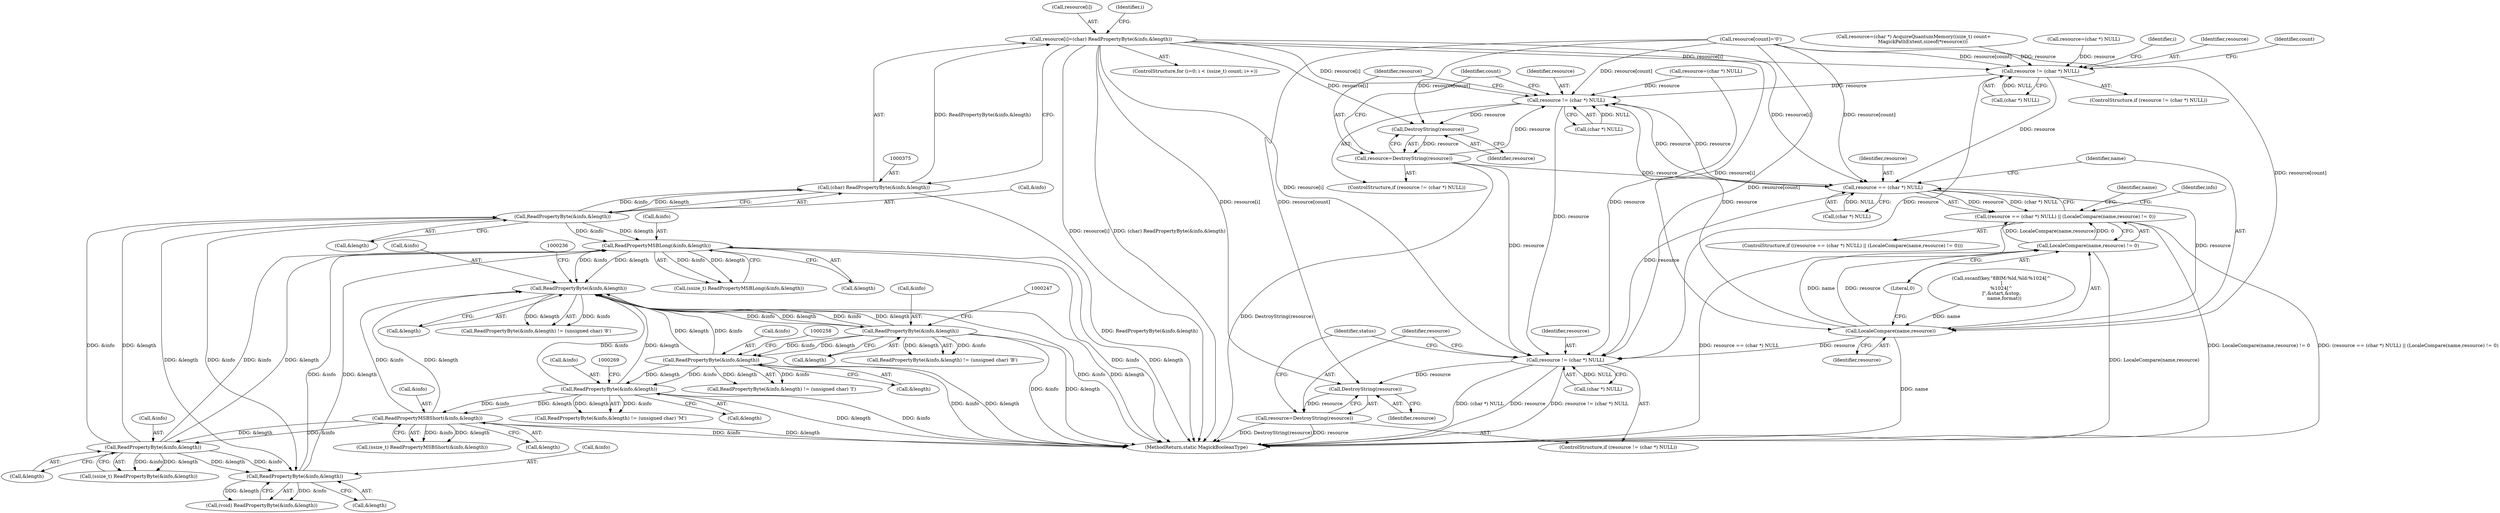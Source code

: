 digraph "0_ImageMagick_dd84447b63a71fa8c3f47071b09454efc667767b@array" {
"1000370" [label="(Call,resource[i]=(char) ReadPropertyByte(&info,&length))"];
"1000374" [label="(Call,(char) ReadPropertyByte(&info,&length))"];
"1000376" [label="(Call,ReadPropertyByte(&info,&length))"];
"1000309" [label="(Call,ReadPropertyByte(&info,&length))"];
"1000276" [label="(Call,ReadPropertyMSBShort(&info,&length))"];
"1000263" [label="(Call,ReadPropertyByte(&info,&length))"];
"1000252" [label="(Call,ReadPropertyByte(&info,&length))"];
"1000241" [label="(Call,ReadPropertyByte(&info,&length))"];
"1000230" [label="(Call,ReadPropertyByte(&info,&length))"];
"1000403" [label="(Call,ReadPropertyMSBLong(&info,&length))"];
"1000394" [label="(Call,ReadPropertyByte(&info,&length))"];
"1000296" [label="(Call,resource != (char *) NULL)"];
"1000303" [label="(Call,DestroyString(resource))"];
"1000301" [label="(Call,resource=DestroyString(resource))"];
"1000435" [label="(Call,resource == (char *) NULL)"];
"1000434" [label="(Call,(resource == (char *) NULL) || (LocaleCompare(name,resource) != 0))"];
"1000441" [label="(Call,LocaleCompare(name,resource))"];
"1000440" [label="(Call,LocaleCompare(name,resource) != 0)"];
"1000615" [label="(Call,resource != (char *) NULL)"];
"1000622" [label="(Call,DestroyString(resource))"];
"1000620" [label="(Call,resource=DestroyString(resource))"];
"1000353" [label="(Call,resource != (char *) NULL)"];
"1000441" [label="(Call,LocaleCompare(name,resource))"];
"1000253" [label="(Call,&info)"];
"1000389" [label="(Identifier,count)"];
"1000264" [label="(Call,&info)"];
"1000251" [label="(Call,ReadPropertyByte(&info,&length) != (unsigned char) 'I')"];
"1000436" [label="(Identifier,resource)"];
"1000339" [label="(Call,resource=(char *) AcquireQuantumMemory((size_t) count+\n            MagickPathExtent,sizeof(*resource)))"];
"1000325" [label="(Call,resource=(char *) NULL)"];
"1000298" [label="(Call,(char *) NULL)"];
"1000615" [label="(Call,resource != (char *) NULL)"];
"1000392" [label="(Call,(void) ReadPropertyByte(&info,&length))"];
"1000263" [label="(Call,ReadPropertyByte(&info,&length))"];
"1000435" [label="(Call,resource == (char *) NULL)"];
"1000309" [label="(Call,ReadPropertyByte(&info,&length))"];
"1000296" [label="(Call,resource != (char *) NULL)"];
"1000371" [label="(Call,resource[i])"];
"1000404" [label="(Call,&info)"];
"1000302" [label="(Identifier,resource)"];
"1000444" [label="(Literal,0)"];
"1000231" [label="(Call,&info)"];
"1000361" [label="(Identifier,i)"];
"1000397" [label="(Call,&length)"];
"1000614" [label="(ControlStructure,if (resource != (char *) NULL))"];
"1000623" [label="(Identifier,resource)"];
"1000306" [label="(Identifier,count)"];
"1000369" [label="(Identifier,i)"];
"1000297" [label="(Identifier,resource)"];
"1000381" [label="(Call,resource[count]='\0')"];
"1000374" [label="(Call,(char) ReadPropertyByte(&info,&length))"];
"1000394" [label="(Call,ReadPropertyByte(&info,&length))"];
"1000401" [label="(Call,(ssize_t) ReadPropertyMSBLong(&info,&length))"];
"1000312" [label="(Call,&length)"];
"1000276" [label="(Call,ReadPropertyMSBShort(&info,&length))"];
"1000352" [label="(ControlStructure,if (resource != (char *) NULL))"];
"1000301" [label="(Call,resource=DestroyString(resource))"];
"1000370" [label="(Call,resource[i]=(char) ReadPropertyByte(&info,&length))"];
"1000354" [label="(Identifier,resource)"];
"1000376" [label="(Call,ReadPropertyByte(&info,&length))"];
"1000626" [label="(MethodReturn,static MagickBooleanType)"];
"1000353" [label="(Call,resource != (char *) NULL)"];
"1000255" [label="(Call,&length)"];
"1000274" [label="(Call,(ssize_t) ReadPropertyMSBShort(&info,&length))"];
"1000440" [label="(Call,LocaleCompare(name,resource) != 0)"];
"1000310" [label="(Call,&info)"];
"1000295" [label="(ControlStructure,if (resource != (char *) NULL))"];
"1000307" [label="(Call,(ssize_t) ReadPropertyByte(&info,&length))"];
"1000244" [label="(Call,&length)"];
"1000266" [label="(Call,&length)"];
"1000379" [label="(Call,&length)"];
"1000616" [label="(Identifier,resource)"];
"1000434" [label="(Call,(resource == (char *) NULL) || (LocaleCompare(name,resource) != 0))"];
"1000303" [label="(Call,DestroyString(resource))"];
"1000240" [label="(Call,ReadPropertyByte(&info,&length) != (unsigned char) 'B')"];
"1000617" [label="(Call,(char *) NULL)"];
"1000252" [label="(Call,ReadPropertyByte(&info,&length))"];
"1000242" [label="(Call,&info)"];
"1000355" [label="(Call,(char *) NULL)"];
"1000377" [label="(Call,&info)"];
"1000140" [label="(Call,sscanf(key,\"8BIM:%ld,%ld:%1024[^\n]\n%1024[^\n]\",&start,&stop,\n    name,format))"];
"1000622" [label="(Call,DestroyString(resource))"];
"1000403" [label="(Call,ReadPropertyMSBLong(&info,&length))"];
"1000443" [label="(Identifier,resource)"];
"1000406" [label="(Call,&length)"];
"1000359" [label="(ControlStructure,for (i=0; i < (ssize_t) count; i++))"];
"1000447" [label="(Identifier,info)"];
"1000203" [label="(Call,resource=(char *) NULL)"];
"1000437" [label="(Call,(char *) NULL)"];
"1000230" [label="(Call,ReadPropertyByte(&info,&length))"];
"1000262" [label="(Call,ReadPropertyByte(&info,&length) != (unsigned char) 'M')"];
"1000395" [label="(Call,&info)"];
"1000461" [label="(Identifier,name)"];
"1000620" [label="(Call,resource=DestroyString(resource))"];
"1000241" [label="(Call,ReadPropertyByte(&info,&length))"];
"1000433" [label="(ControlStructure,if ((resource == (char *) NULL) || (LocaleCompare(name,resource) != 0)))"];
"1000442" [label="(Identifier,name)"];
"1000233" [label="(Call,&length)"];
"1000621" [label="(Identifier,resource)"];
"1000304" [label="(Identifier,resource)"];
"1000625" [label="(Identifier,status)"];
"1000279" [label="(Call,&length)"];
"1000277" [label="(Call,&info)"];
"1000229" [label="(Call,ReadPropertyByte(&info,&length) != (unsigned char) '8')"];
"1000370" -> "1000359"  [label="AST: "];
"1000370" -> "1000374"  [label="CFG: "];
"1000371" -> "1000370"  [label="AST: "];
"1000374" -> "1000370"  [label="AST: "];
"1000369" -> "1000370"  [label="CFG: "];
"1000370" -> "1000626"  [label="DDG: (char) ReadPropertyByte(&info,&length)"];
"1000370" -> "1000626"  [label="DDG: resource[i]"];
"1000370" -> "1000296"  [label="DDG: resource[i]"];
"1000370" -> "1000303"  [label="DDG: resource[i]"];
"1000370" -> "1000353"  [label="DDG: resource[i]"];
"1000374" -> "1000370"  [label="DDG: ReadPropertyByte(&info,&length)"];
"1000370" -> "1000435"  [label="DDG: resource[i]"];
"1000370" -> "1000441"  [label="DDG: resource[i]"];
"1000370" -> "1000615"  [label="DDG: resource[i]"];
"1000370" -> "1000622"  [label="DDG: resource[i]"];
"1000374" -> "1000376"  [label="CFG: "];
"1000375" -> "1000374"  [label="AST: "];
"1000376" -> "1000374"  [label="AST: "];
"1000374" -> "1000626"  [label="DDG: ReadPropertyByte(&info,&length)"];
"1000376" -> "1000374"  [label="DDG: &info"];
"1000376" -> "1000374"  [label="DDG: &length"];
"1000376" -> "1000379"  [label="CFG: "];
"1000377" -> "1000376"  [label="AST: "];
"1000379" -> "1000376"  [label="AST: "];
"1000309" -> "1000376"  [label="DDG: &info"];
"1000309" -> "1000376"  [label="DDG: &length"];
"1000376" -> "1000394"  [label="DDG: &info"];
"1000376" -> "1000394"  [label="DDG: &length"];
"1000376" -> "1000403"  [label="DDG: &info"];
"1000376" -> "1000403"  [label="DDG: &length"];
"1000309" -> "1000307"  [label="AST: "];
"1000309" -> "1000312"  [label="CFG: "];
"1000310" -> "1000309"  [label="AST: "];
"1000312" -> "1000309"  [label="AST: "];
"1000307" -> "1000309"  [label="CFG: "];
"1000309" -> "1000307"  [label="DDG: &info"];
"1000309" -> "1000307"  [label="DDG: &length"];
"1000276" -> "1000309"  [label="DDG: &info"];
"1000276" -> "1000309"  [label="DDG: &length"];
"1000309" -> "1000394"  [label="DDG: &info"];
"1000309" -> "1000394"  [label="DDG: &length"];
"1000309" -> "1000403"  [label="DDG: &info"];
"1000309" -> "1000403"  [label="DDG: &length"];
"1000276" -> "1000274"  [label="AST: "];
"1000276" -> "1000279"  [label="CFG: "];
"1000277" -> "1000276"  [label="AST: "];
"1000279" -> "1000276"  [label="AST: "];
"1000274" -> "1000276"  [label="CFG: "];
"1000276" -> "1000626"  [label="DDG: &info"];
"1000276" -> "1000626"  [label="DDG: &length"];
"1000276" -> "1000230"  [label="DDG: &info"];
"1000276" -> "1000230"  [label="DDG: &length"];
"1000276" -> "1000274"  [label="DDG: &info"];
"1000276" -> "1000274"  [label="DDG: &length"];
"1000263" -> "1000276"  [label="DDG: &info"];
"1000263" -> "1000276"  [label="DDG: &length"];
"1000263" -> "1000262"  [label="AST: "];
"1000263" -> "1000266"  [label="CFG: "];
"1000264" -> "1000263"  [label="AST: "];
"1000266" -> "1000263"  [label="AST: "];
"1000269" -> "1000263"  [label="CFG: "];
"1000263" -> "1000626"  [label="DDG: &info"];
"1000263" -> "1000626"  [label="DDG: &length"];
"1000263" -> "1000230"  [label="DDG: &info"];
"1000263" -> "1000230"  [label="DDG: &length"];
"1000263" -> "1000262"  [label="DDG: &info"];
"1000263" -> "1000262"  [label="DDG: &length"];
"1000252" -> "1000263"  [label="DDG: &info"];
"1000252" -> "1000263"  [label="DDG: &length"];
"1000252" -> "1000251"  [label="AST: "];
"1000252" -> "1000255"  [label="CFG: "];
"1000253" -> "1000252"  [label="AST: "];
"1000255" -> "1000252"  [label="AST: "];
"1000258" -> "1000252"  [label="CFG: "];
"1000252" -> "1000626"  [label="DDG: &info"];
"1000252" -> "1000626"  [label="DDG: &length"];
"1000252" -> "1000230"  [label="DDG: &info"];
"1000252" -> "1000230"  [label="DDG: &length"];
"1000252" -> "1000251"  [label="DDG: &info"];
"1000252" -> "1000251"  [label="DDG: &length"];
"1000241" -> "1000252"  [label="DDG: &info"];
"1000241" -> "1000252"  [label="DDG: &length"];
"1000241" -> "1000240"  [label="AST: "];
"1000241" -> "1000244"  [label="CFG: "];
"1000242" -> "1000241"  [label="AST: "];
"1000244" -> "1000241"  [label="AST: "];
"1000247" -> "1000241"  [label="CFG: "];
"1000241" -> "1000626"  [label="DDG: &info"];
"1000241" -> "1000626"  [label="DDG: &length"];
"1000241" -> "1000230"  [label="DDG: &info"];
"1000241" -> "1000230"  [label="DDG: &length"];
"1000241" -> "1000240"  [label="DDG: &info"];
"1000241" -> "1000240"  [label="DDG: &length"];
"1000230" -> "1000241"  [label="DDG: &info"];
"1000230" -> "1000241"  [label="DDG: &length"];
"1000230" -> "1000229"  [label="AST: "];
"1000230" -> "1000233"  [label="CFG: "];
"1000231" -> "1000230"  [label="AST: "];
"1000233" -> "1000230"  [label="AST: "];
"1000236" -> "1000230"  [label="CFG: "];
"1000230" -> "1000626"  [label="DDG: &length"];
"1000230" -> "1000626"  [label="DDG: &info"];
"1000230" -> "1000229"  [label="DDG: &info"];
"1000230" -> "1000229"  [label="DDG: &length"];
"1000403" -> "1000230"  [label="DDG: &info"];
"1000403" -> "1000230"  [label="DDG: &length"];
"1000403" -> "1000401"  [label="AST: "];
"1000403" -> "1000406"  [label="CFG: "];
"1000404" -> "1000403"  [label="AST: "];
"1000406" -> "1000403"  [label="AST: "];
"1000401" -> "1000403"  [label="CFG: "];
"1000403" -> "1000626"  [label="DDG: &info"];
"1000403" -> "1000626"  [label="DDG: &length"];
"1000403" -> "1000401"  [label="DDG: &info"];
"1000403" -> "1000401"  [label="DDG: &length"];
"1000394" -> "1000403"  [label="DDG: &info"];
"1000394" -> "1000403"  [label="DDG: &length"];
"1000394" -> "1000392"  [label="AST: "];
"1000394" -> "1000397"  [label="CFG: "];
"1000395" -> "1000394"  [label="AST: "];
"1000397" -> "1000394"  [label="AST: "];
"1000392" -> "1000394"  [label="CFG: "];
"1000394" -> "1000392"  [label="DDG: &info"];
"1000394" -> "1000392"  [label="DDG: &length"];
"1000296" -> "1000295"  [label="AST: "];
"1000296" -> "1000298"  [label="CFG: "];
"1000297" -> "1000296"  [label="AST: "];
"1000298" -> "1000296"  [label="AST: "];
"1000302" -> "1000296"  [label="CFG: "];
"1000306" -> "1000296"  [label="CFG: "];
"1000435" -> "1000296"  [label="DDG: resource"];
"1000441" -> "1000296"  [label="DDG: resource"];
"1000301" -> "1000296"  [label="DDG: resource"];
"1000381" -> "1000296"  [label="DDG: resource[count]"];
"1000353" -> "1000296"  [label="DDG: resource"];
"1000203" -> "1000296"  [label="DDG: resource"];
"1000298" -> "1000296"  [label="DDG: NULL"];
"1000296" -> "1000303"  [label="DDG: resource"];
"1000296" -> "1000435"  [label="DDG: resource"];
"1000296" -> "1000615"  [label="DDG: resource"];
"1000303" -> "1000301"  [label="AST: "];
"1000303" -> "1000304"  [label="CFG: "];
"1000304" -> "1000303"  [label="AST: "];
"1000301" -> "1000303"  [label="CFG: "];
"1000303" -> "1000301"  [label="DDG: resource"];
"1000381" -> "1000303"  [label="DDG: resource[count]"];
"1000301" -> "1000295"  [label="AST: "];
"1000302" -> "1000301"  [label="AST: "];
"1000306" -> "1000301"  [label="CFG: "];
"1000301" -> "1000626"  [label="DDG: DestroyString(resource)"];
"1000301" -> "1000435"  [label="DDG: resource"];
"1000301" -> "1000615"  [label="DDG: resource"];
"1000435" -> "1000434"  [label="AST: "];
"1000435" -> "1000437"  [label="CFG: "];
"1000436" -> "1000435"  [label="AST: "];
"1000437" -> "1000435"  [label="AST: "];
"1000442" -> "1000435"  [label="CFG: "];
"1000434" -> "1000435"  [label="CFG: "];
"1000435" -> "1000434"  [label="DDG: resource"];
"1000435" -> "1000434"  [label="DDG: (char *) NULL"];
"1000381" -> "1000435"  [label="DDG: resource[count]"];
"1000353" -> "1000435"  [label="DDG: resource"];
"1000437" -> "1000435"  [label="DDG: NULL"];
"1000435" -> "1000441"  [label="DDG: resource"];
"1000435" -> "1000615"  [label="DDG: resource"];
"1000434" -> "1000433"  [label="AST: "];
"1000434" -> "1000440"  [label="CFG: "];
"1000440" -> "1000434"  [label="AST: "];
"1000447" -> "1000434"  [label="CFG: "];
"1000461" -> "1000434"  [label="CFG: "];
"1000434" -> "1000626"  [label="DDG: LocaleCompare(name,resource) != 0"];
"1000434" -> "1000626"  [label="DDG: (resource == (char *) NULL) || (LocaleCompare(name,resource) != 0)"];
"1000434" -> "1000626"  [label="DDG: resource == (char *) NULL"];
"1000440" -> "1000434"  [label="DDG: LocaleCompare(name,resource)"];
"1000440" -> "1000434"  [label="DDG: 0"];
"1000441" -> "1000440"  [label="AST: "];
"1000441" -> "1000443"  [label="CFG: "];
"1000442" -> "1000441"  [label="AST: "];
"1000443" -> "1000441"  [label="AST: "];
"1000444" -> "1000441"  [label="CFG: "];
"1000441" -> "1000626"  [label="DDG: name"];
"1000441" -> "1000440"  [label="DDG: name"];
"1000441" -> "1000440"  [label="DDG: resource"];
"1000140" -> "1000441"  [label="DDG: name"];
"1000381" -> "1000441"  [label="DDG: resource[count]"];
"1000441" -> "1000615"  [label="DDG: resource"];
"1000440" -> "1000444"  [label="CFG: "];
"1000444" -> "1000440"  [label="AST: "];
"1000440" -> "1000626"  [label="DDG: LocaleCompare(name,resource)"];
"1000615" -> "1000614"  [label="AST: "];
"1000615" -> "1000617"  [label="CFG: "];
"1000616" -> "1000615"  [label="AST: "];
"1000617" -> "1000615"  [label="AST: "];
"1000621" -> "1000615"  [label="CFG: "];
"1000625" -> "1000615"  [label="CFG: "];
"1000615" -> "1000626"  [label="DDG: (char *) NULL"];
"1000615" -> "1000626"  [label="DDG: resource"];
"1000615" -> "1000626"  [label="DDG: resource != (char *) NULL"];
"1000381" -> "1000615"  [label="DDG: resource[count]"];
"1000353" -> "1000615"  [label="DDG: resource"];
"1000203" -> "1000615"  [label="DDG: resource"];
"1000617" -> "1000615"  [label="DDG: NULL"];
"1000615" -> "1000622"  [label="DDG: resource"];
"1000622" -> "1000620"  [label="AST: "];
"1000622" -> "1000623"  [label="CFG: "];
"1000623" -> "1000622"  [label="AST: "];
"1000620" -> "1000622"  [label="CFG: "];
"1000622" -> "1000620"  [label="DDG: resource"];
"1000381" -> "1000622"  [label="DDG: resource[count]"];
"1000620" -> "1000614"  [label="AST: "];
"1000621" -> "1000620"  [label="AST: "];
"1000625" -> "1000620"  [label="CFG: "];
"1000620" -> "1000626"  [label="DDG: DestroyString(resource)"];
"1000620" -> "1000626"  [label="DDG: resource"];
"1000353" -> "1000352"  [label="AST: "];
"1000353" -> "1000355"  [label="CFG: "];
"1000354" -> "1000353"  [label="AST: "];
"1000355" -> "1000353"  [label="AST: "];
"1000361" -> "1000353"  [label="CFG: "];
"1000389" -> "1000353"  [label="CFG: "];
"1000325" -> "1000353"  [label="DDG: resource"];
"1000339" -> "1000353"  [label="DDG: resource"];
"1000381" -> "1000353"  [label="DDG: resource[count]"];
"1000355" -> "1000353"  [label="DDG: NULL"];
}
